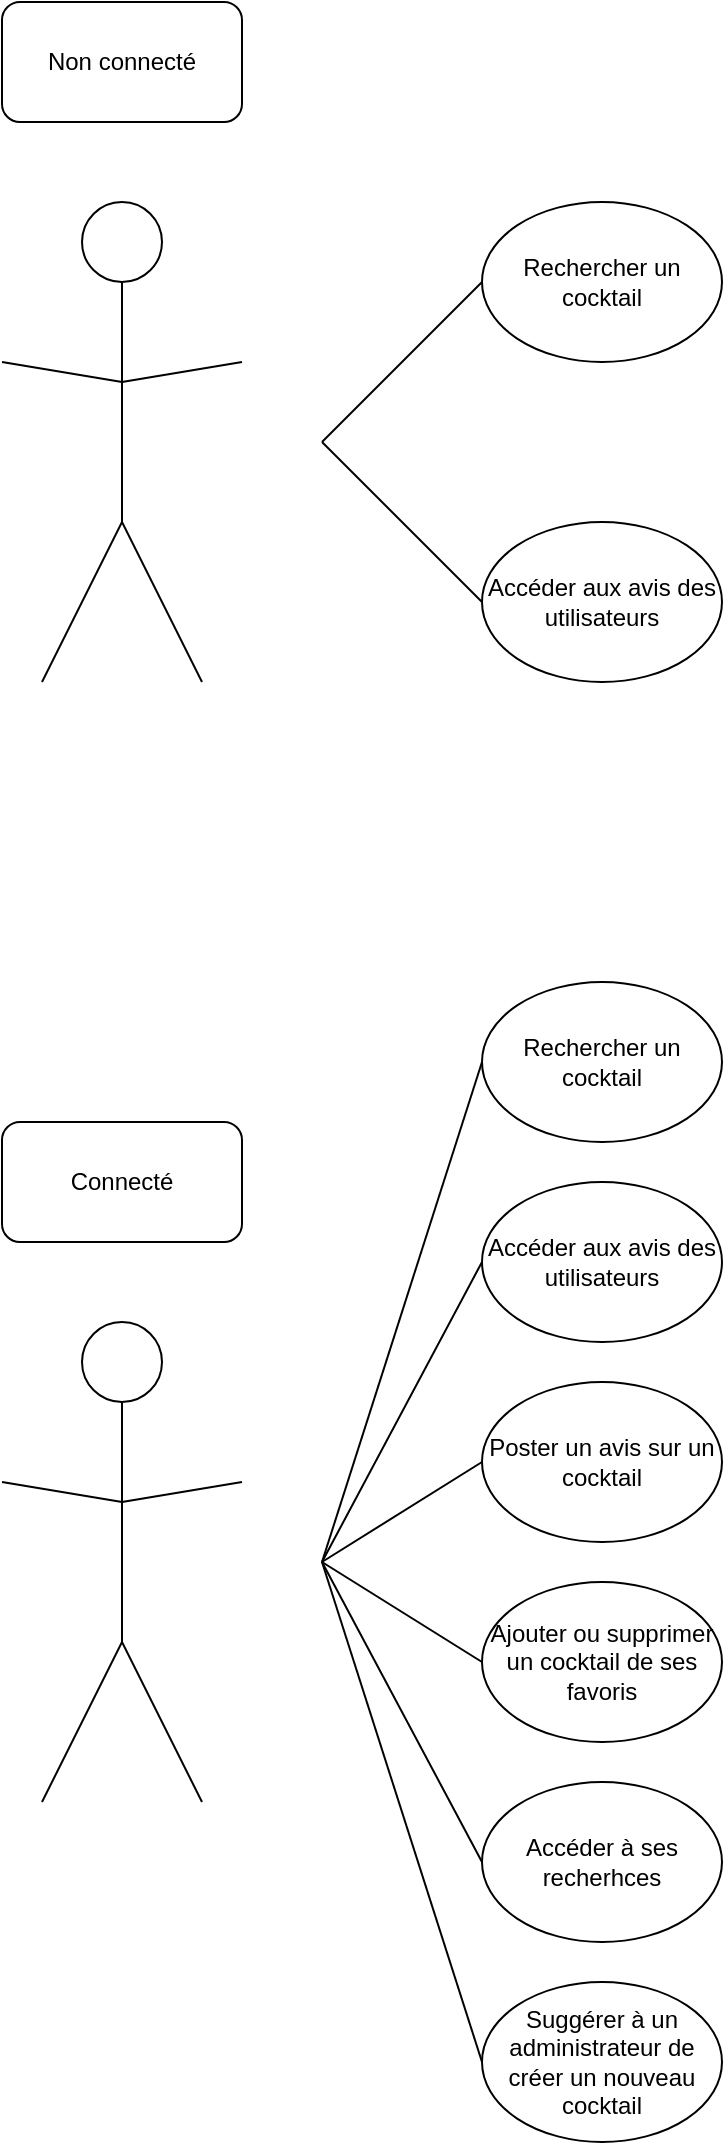 <mxfile version="12.8.6" type="github">
  <diagram id="fFdq9k7O5vDQsZkUaH6l" name="Page-1">
    <mxGraphModel dx="767" dy="1253" grid="1" gridSize="10" guides="1" tooltips="1" connect="1" arrows="1" fold="1" page="1" pageScale="1" pageWidth="827" pageHeight="1169" math="0" shadow="0">
      <root>
        <mxCell id="0" />
        <mxCell id="1" parent="0" />
        <mxCell id="oLSI8OY7ajyE3_KOeEpK-1" value="" style="ellipse;whiteSpace=wrap;html=1;" vertex="1" parent="1">
          <mxGeometry x="80" y="140" width="40" height="40" as="geometry" />
        </mxCell>
        <mxCell id="oLSI8OY7ajyE3_KOeEpK-2" value="" style="endArrow=none;html=1;entryX=0.5;entryY=1;entryDx=0;entryDy=0;" edge="1" parent="1" target="oLSI8OY7ajyE3_KOeEpK-1">
          <mxGeometry width="50" height="50" relative="1" as="geometry">
            <mxPoint x="100" y="300" as="sourcePoint" />
            <mxPoint x="260" y="260" as="targetPoint" />
            <Array as="points" />
          </mxGeometry>
        </mxCell>
        <mxCell id="oLSI8OY7ajyE3_KOeEpK-4" value="" style="endArrow=none;html=1;" edge="1" parent="1">
          <mxGeometry width="50" height="50" relative="1" as="geometry">
            <mxPoint x="60" y="380" as="sourcePoint" />
            <mxPoint x="100" y="300" as="targetPoint" />
          </mxGeometry>
        </mxCell>
        <mxCell id="oLSI8OY7ajyE3_KOeEpK-5" value="" style="endArrow=none;html=1;" edge="1" parent="1">
          <mxGeometry width="50" height="50" relative="1" as="geometry">
            <mxPoint x="100" y="300" as="sourcePoint" />
            <mxPoint x="140" y="380" as="targetPoint" />
          </mxGeometry>
        </mxCell>
        <mxCell id="oLSI8OY7ajyE3_KOeEpK-6" value="" style="endArrow=none;html=1;" edge="1" parent="1">
          <mxGeometry width="50" height="50" relative="1" as="geometry">
            <mxPoint x="100" y="230" as="sourcePoint" />
            <mxPoint x="160" y="220" as="targetPoint" />
          </mxGeometry>
        </mxCell>
        <mxCell id="oLSI8OY7ajyE3_KOeEpK-7" value="" style="endArrow=none;html=1;" edge="1" parent="1">
          <mxGeometry width="50" height="50" relative="1" as="geometry">
            <mxPoint x="100" y="230" as="sourcePoint" />
            <mxPoint x="40" y="220" as="targetPoint" />
          </mxGeometry>
        </mxCell>
        <mxCell id="oLSI8OY7ajyE3_KOeEpK-8" value="Rechercher un cocktail" style="ellipse;whiteSpace=wrap;html=1;" vertex="1" parent="1">
          <mxGeometry x="280" y="140" width="120" height="80" as="geometry" />
        </mxCell>
        <mxCell id="oLSI8OY7ajyE3_KOeEpK-9" value="Accéder aux avis des utilisateurs" style="ellipse;whiteSpace=wrap;html=1;" vertex="1" parent="1">
          <mxGeometry x="280" y="300" width="120" height="80" as="geometry" />
        </mxCell>
        <mxCell id="oLSI8OY7ajyE3_KOeEpK-10" value="" style="endArrow=none;html=1;entryX=0;entryY=0.5;entryDx=0;entryDy=0;" edge="1" parent="1" target="oLSI8OY7ajyE3_KOeEpK-8">
          <mxGeometry width="50" height="50" relative="1" as="geometry">
            <mxPoint x="200" y="260" as="sourcePoint" />
            <mxPoint x="260" y="250" as="targetPoint" />
          </mxGeometry>
        </mxCell>
        <mxCell id="oLSI8OY7ajyE3_KOeEpK-11" value="" style="endArrow=none;html=1;entryX=0;entryY=0.5;entryDx=0;entryDy=0;" edge="1" parent="1" target="oLSI8OY7ajyE3_KOeEpK-9">
          <mxGeometry width="50" height="50" relative="1" as="geometry">
            <mxPoint x="200" y="260" as="sourcePoint" />
            <mxPoint x="290" y="190" as="targetPoint" />
          </mxGeometry>
        </mxCell>
        <mxCell id="oLSI8OY7ajyE3_KOeEpK-12" value="Non connecté" style="rounded=1;whiteSpace=wrap;html=1;" vertex="1" parent="1">
          <mxGeometry x="40" y="40" width="120" height="60" as="geometry" />
        </mxCell>
        <mxCell id="oLSI8OY7ajyE3_KOeEpK-13" value="" style="ellipse;whiteSpace=wrap;html=1;" vertex="1" parent="1">
          <mxGeometry x="80" y="700" width="40" height="40" as="geometry" />
        </mxCell>
        <mxCell id="oLSI8OY7ajyE3_KOeEpK-14" value="" style="endArrow=none;html=1;entryX=0.5;entryY=1;entryDx=0;entryDy=0;" edge="1" parent="1" target="oLSI8OY7ajyE3_KOeEpK-13">
          <mxGeometry width="50" height="50" relative="1" as="geometry">
            <mxPoint x="100.0" y="860" as="sourcePoint" />
            <mxPoint x="260" y="820" as="targetPoint" />
            <Array as="points" />
          </mxGeometry>
        </mxCell>
        <mxCell id="oLSI8OY7ajyE3_KOeEpK-15" value="" style="endArrow=none;html=1;" edge="1" parent="1">
          <mxGeometry width="50" height="50" relative="1" as="geometry">
            <mxPoint x="60" y="940" as="sourcePoint" />
            <mxPoint x="100.0" y="860" as="targetPoint" />
          </mxGeometry>
        </mxCell>
        <mxCell id="oLSI8OY7ajyE3_KOeEpK-16" value="" style="endArrow=none;html=1;" edge="1" parent="1">
          <mxGeometry width="50" height="50" relative="1" as="geometry">
            <mxPoint x="100.0" y="860" as="sourcePoint" />
            <mxPoint x="140.0" y="940" as="targetPoint" />
          </mxGeometry>
        </mxCell>
        <mxCell id="oLSI8OY7ajyE3_KOeEpK-17" value="" style="endArrow=none;html=1;" edge="1" parent="1">
          <mxGeometry width="50" height="50" relative="1" as="geometry">
            <mxPoint x="100.0" y="790" as="sourcePoint" />
            <mxPoint x="160.0" y="780" as="targetPoint" />
          </mxGeometry>
        </mxCell>
        <mxCell id="oLSI8OY7ajyE3_KOeEpK-18" value="" style="endArrow=none;html=1;" edge="1" parent="1">
          <mxGeometry width="50" height="50" relative="1" as="geometry">
            <mxPoint x="100.0" y="790" as="sourcePoint" />
            <mxPoint x="40" y="780" as="targetPoint" />
          </mxGeometry>
        </mxCell>
        <mxCell id="oLSI8OY7ajyE3_KOeEpK-19" value="Rechercher un cocktail" style="ellipse;whiteSpace=wrap;html=1;" vertex="1" parent="1">
          <mxGeometry x="280" y="530" width="120" height="80" as="geometry" />
        </mxCell>
        <mxCell id="oLSI8OY7ajyE3_KOeEpK-20" value="Accéder aux avis des utilisateurs" style="ellipse;whiteSpace=wrap;html=1;" vertex="1" parent="1">
          <mxGeometry x="280" y="630" width="120" height="80" as="geometry" />
        </mxCell>
        <mxCell id="oLSI8OY7ajyE3_KOeEpK-21" value="" style="endArrow=none;html=1;entryX=0;entryY=0.5;entryDx=0;entryDy=0;" edge="1" parent="1" target="oLSI8OY7ajyE3_KOeEpK-19">
          <mxGeometry width="50" height="50" relative="1" as="geometry">
            <mxPoint x="200" y="820" as="sourcePoint" />
            <mxPoint x="260" y="810" as="targetPoint" />
          </mxGeometry>
        </mxCell>
        <mxCell id="oLSI8OY7ajyE3_KOeEpK-22" value="" style="endArrow=none;html=1;entryX=0;entryY=0.5;entryDx=0;entryDy=0;" edge="1" parent="1" target="oLSI8OY7ajyE3_KOeEpK-20">
          <mxGeometry width="50" height="50" relative="1" as="geometry">
            <mxPoint x="200" y="820" as="sourcePoint" />
            <mxPoint x="290" y="750" as="targetPoint" />
          </mxGeometry>
        </mxCell>
        <mxCell id="oLSI8OY7ajyE3_KOeEpK-23" value="Connecté" style="rounded=1;whiteSpace=wrap;html=1;" vertex="1" parent="1">
          <mxGeometry x="40" y="600" width="120" height="60" as="geometry" />
        </mxCell>
        <mxCell id="oLSI8OY7ajyE3_KOeEpK-24" value="Poster un avis sur un cocktail" style="ellipse;whiteSpace=wrap;html=1;" vertex="1" parent="1">
          <mxGeometry x="280" y="730" width="120" height="80" as="geometry" />
        </mxCell>
        <mxCell id="oLSI8OY7ajyE3_KOeEpK-26" value="Ajouter ou supprimer un cocktail de ses favoris" style="ellipse;whiteSpace=wrap;html=1;" vertex="1" parent="1">
          <mxGeometry x="280" y="830" width="120" height="80" as="geometry" />
        </mxCell>
        <mxCell id="oLSI8OY7ajyE3_KOeEpK-27" value="Accéder à ses recherhces" style="ellipse;whiteSpace=wrap;html=1;" vertex="1" parent="1">
          <mxGeometry x="280" y="930" width="120" height="80" as="geometry" />
        </mxCell>
        <mxCell id="oLSI8OY7ajyE3_KOeEpK-28" value="Suggérer à un administrateur de créer un nouveau cocktail" style="ellipse;whiteSpace=wrap;html=1;" vertex="1" parent="1">
          <mxGeometry x="280" y="1030" width="120" height="80" as="geometry" />
        </mxCell>
        <mxCell id="oLSI8OY7ajyE3_KOeEpK-29" value="" style="endArrow=none;html=1;entryX=0;entryY=0.5;entryDx=0;entryDy=0;" edge="1" parent="1" target="oLSI8OY7ajyE3_KOeEpK-24">
          <mxGeometry width="50" height="50" relative="1" as="geometry">
            <mxPoint x="200" y="820" as="sourcePoint" />
            <mxPoint x="290.0" y="630" as="targetPoint" />
          </mxGeometry>
        </mxCell>
        <mxCell id="oLSI8OY7ajyE3_KOeEpK-30" value="" style="endArrow=none;html=1;entryX=0;entryY=0.5;entryDx=0;entryDy=0;" edge="1" parent="1" target="oLSI8OY7ajyE3_KOeEpK-26">
          <mxGeometry width="50" height="50" relative="1" as="geometry">
            <mxPoint x="200" y="820" as="sourcePoint" />
            <mxPoint x="290.0" y="730" as="targetPoint" />
          </mxGeometry>
        </mxCell>
        <mxCell id="oLSI8OY7ajyE3_KOeEpK-31" value="" style="endArrow=none;html=1;entryX=0;entryY=0.5;entryDx=0;entryDy=0;" edge="1" parent="1" target="oLSI8OY7ajyE3_KOeEpK-27">
          <mxGeometry width="50" height="50" relative="1" as="geometry">
            <mxPoint x="200" y="820" as="sourcePoint" />
            <mxPoint x="290.0" y="830" as="targetPoint" />
          </mxGeometry>
        </mxCell>
        <mxCell id="oLSI8OY7ajyE3_KOeEpK-32" value="" style="endArrow=none;html=1;entryX=0;entryY=0.5;entryDx=0;entryDy=0;" edge="1" parent="1" target="oLSI8OY7ajyE3_KOeEpK-28">
          <mxGeometry width="50" height="50" relative="1" as="geometry">
            <mxPoint x="200" y="820" as="sourcePoint" />
            <mxPoint x="290.0" y="930" as="targetPoint" />
          </mxGeometry>
        </mxCell>
      </root>
    </mxGraphModel>
  </diagram>
</mxfile>

